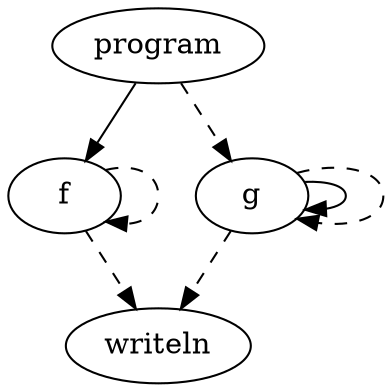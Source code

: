 digraph call_graph {
  program;
  f -> f [ style = dashed ];
  f -> writeln [ style = dashed ];
  g -> g;
  g -> g [ style = dashed ];
  g -> writeln [ style = dashed ];
  program -> f;
  program -> g [ style = dashed ];
}
